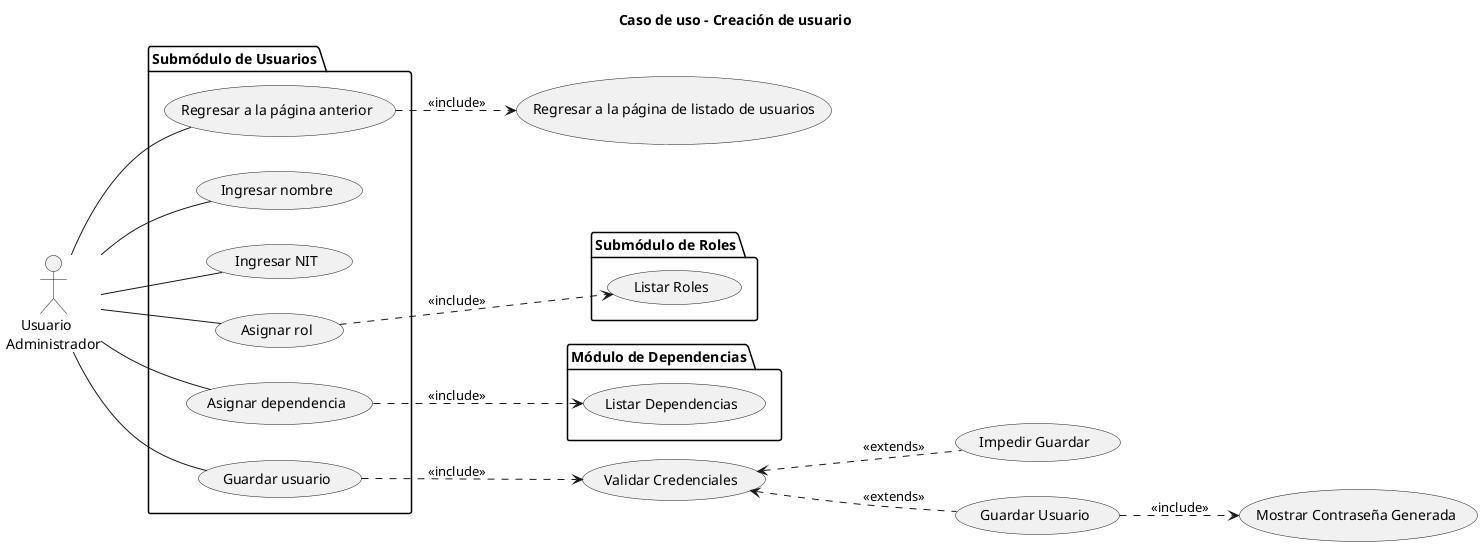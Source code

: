 @startuml "CU - 5.1 - Creación de Usuario"

left to right direction

'======== Título ========'
title "Caso de uso - Creación de usuario"

/' === Sección de actores === '/
actor "    Usuario\nAdministrador" as admin

/' === Sección de elementos === '/
package "Submódulo de Usuarios" {
    usecase "Regresar a la página anterior" as _return
    usecase "Ingresar nombre" as _write_name
    usecase "Ingresar NIT" as _write_nit
    usecase "Asignar rol" as _assign_role
    usecase "Asignar dependencia" as _assign_dependency
    usecase "Guardar usuario" as _save
}

(Regresar a la página de listado de usuarios) as return
(Validar Credenciales) as validate_credentials
(Impedir Guardar) as denegate_save
(Guardar Usuario) as save
(Mostrar Contraseña Generada) as show_password

package "Submódulo de Roles" {
    (Listar Roles) as list_roles
}

package "Módulo de Dependencias" {
    (Listar Dependencias) as list_dependencies
}

/' === Sección de Relaciones === '/
admin -- _return
admin -- _write_name
admin -- _write_nit
admin -- _assign_role
admin -- _assign_dependency
admin -- _save

_assign_role ..> list_roles : <<include>>
_assign_dependency ..> list_dependencies : <<include>>

_return ..> return : <<include>>
_save ..> validate_credentials : <<include>>

validate_credentials <.. denegate_save : <<extends>>
validate_credentials <.. save : <<extends>>

save ..> show_password : <<include>>

@enduml
